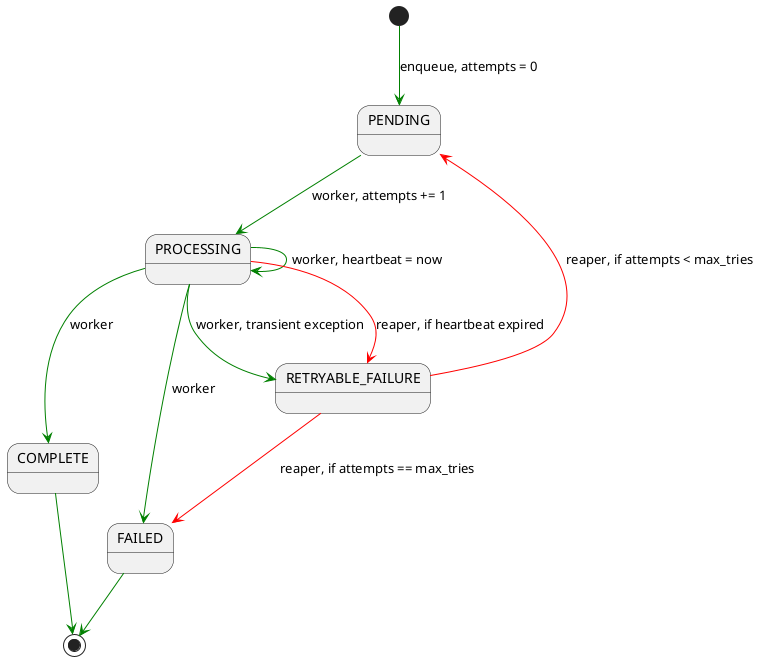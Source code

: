 @startuml precompute state diagram

[*] -[#green]-> PENDING : enqueue, attempts = 0

PENDING -[#green]-> PROCESSING : worker, attempts += 1

PROCESSING -[#green]-> PROCESSING : worker, heartbeat = now

PROCESSING -[#green]-> COMPLETE : worker
PROCESSING -[#green]-> RETRYABLE_FAILURE : worker, transient exception
PROCESSING -[#green]-> FAILED : worker

PROCESSING -[#red]-> RETRYABLE_FAILURE: reaper, if heartbeat expired

RETRYABLE_FAILURE -[#red]-> PENDING : reaper, if attempts < max_tries
RETRYABLE_FAILURE -[#red]-> FAILED : reaper, if attempts == max_tries

COMPLETE -[#green]-> [*]
FAILED -[#green]-> [*]

@enduml
